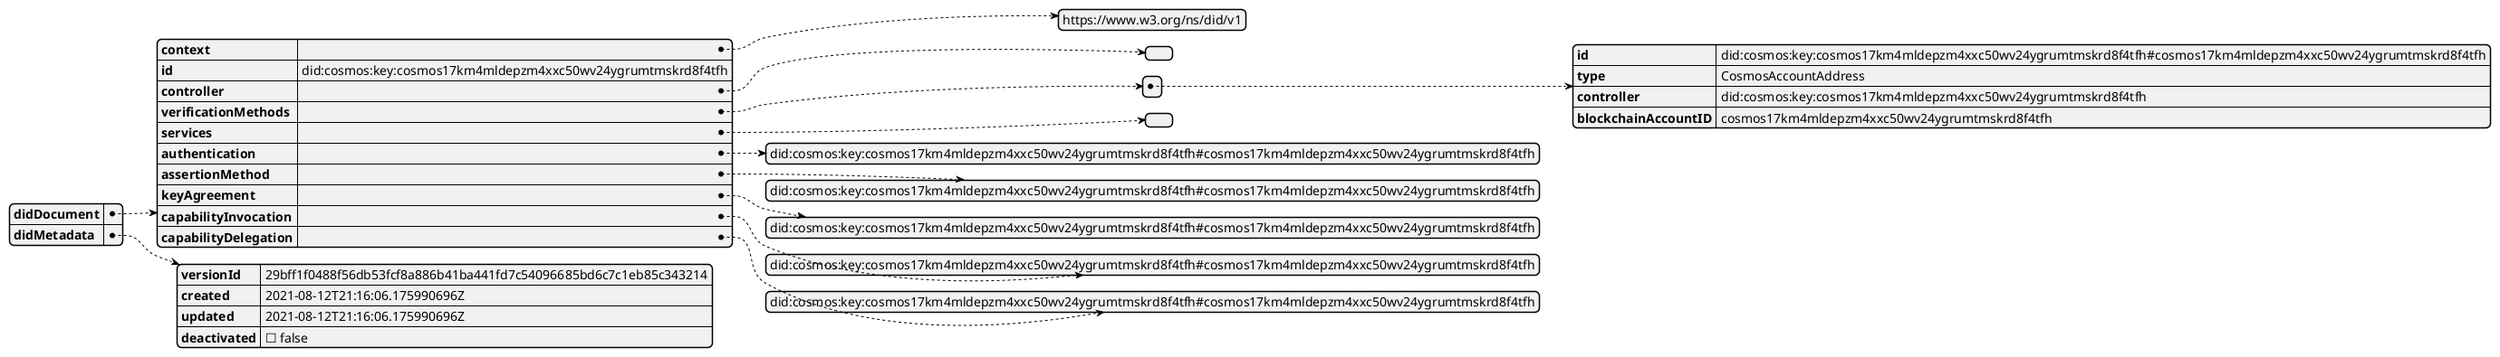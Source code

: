 @startjson QueryDidDocumentResponse_Key
{
  "didDocument": {
    "context": [
      "https://www.w3.org/ns/did/v1"
    ],
    "id": "did:cosmos:key:cosmos17km4mldepzm4xxc50wv24ygrumtmskrd8f4tfh",
    "controller": [],
    "verificationMethods": [
      {
        "id": "did:cosmos:key:cosmos17km4mldepzm4xxc50wv24ygrumtmskrd8f4tfh#cosmos17km4mldepzm4xxc50wv24ygrumtmskrd8f4tfh",
        "type": "CosmosAccountAddress",
        "controller": "did:cosmos:key:cosmos17km4mldepzm4xxc50wv24ygrumtmskrd8f4tfh",
        "blockchainAccountID": "cosmos17km4mldepzm4xxc50wv24ygrumtmskrd8f4tfh"
      }
    ],
    "services": [],
    "authentication": [
      "did:cosmos:key:cosmos17km4mldepzm4xxc50wv24ygrumtmskrd8f4tfh#cosmos17km4mldepzm4xxc50wv24ygrumtmskrd8f4tfh"
    ],
    "assertionMethod": [
      "did:cosmos:key:cosmos17km4mldepzm4xxc50wv24ygrumtmskrd8f4tfh#cosmos17km4mldepzm4xxc50wv24ygrumtmskrd8f4tfh"
    ],
    "keyAgreement": [
      "did:cosmos:key:cosmos17km4mldepzm4xxc50wv24ygrumtmskrd8f4tfh#cosmos17km4mldepzm4xxc50wv24ygrumtmskrd8f4tfh"
    ],
    "capabilityInvocation": [
      "did:cosmos:key:cosmos17km4mldepzm4xxc50wv24ygrumtmskrd8f4tfh#cosmos17km4mldepzm4xxc50wv24ygrumtmskrd8f4tfh"
    ],
    "capabilityDelegation": [
      "did:cosmos:key:cosmos17km4mldepzm4xxc50wv24ygrumtmskrd8f4tfh#cosmos17km4mldepzm4xxc50wv24ygrumtmskrd8f4tfh"
    ]
  },
  "didMetadata": {
    "versionId": "29bff1f0488f56db53fcf8a886b41ba441fd7c54096685bd6c7c1eb85c343214",
    "created": "2021-08-12T21:16:06.175990696Z",
    "updated": "2021-08-12T21:16:06.175990696Z",
    "deactivated": false
  }
}

@endjson